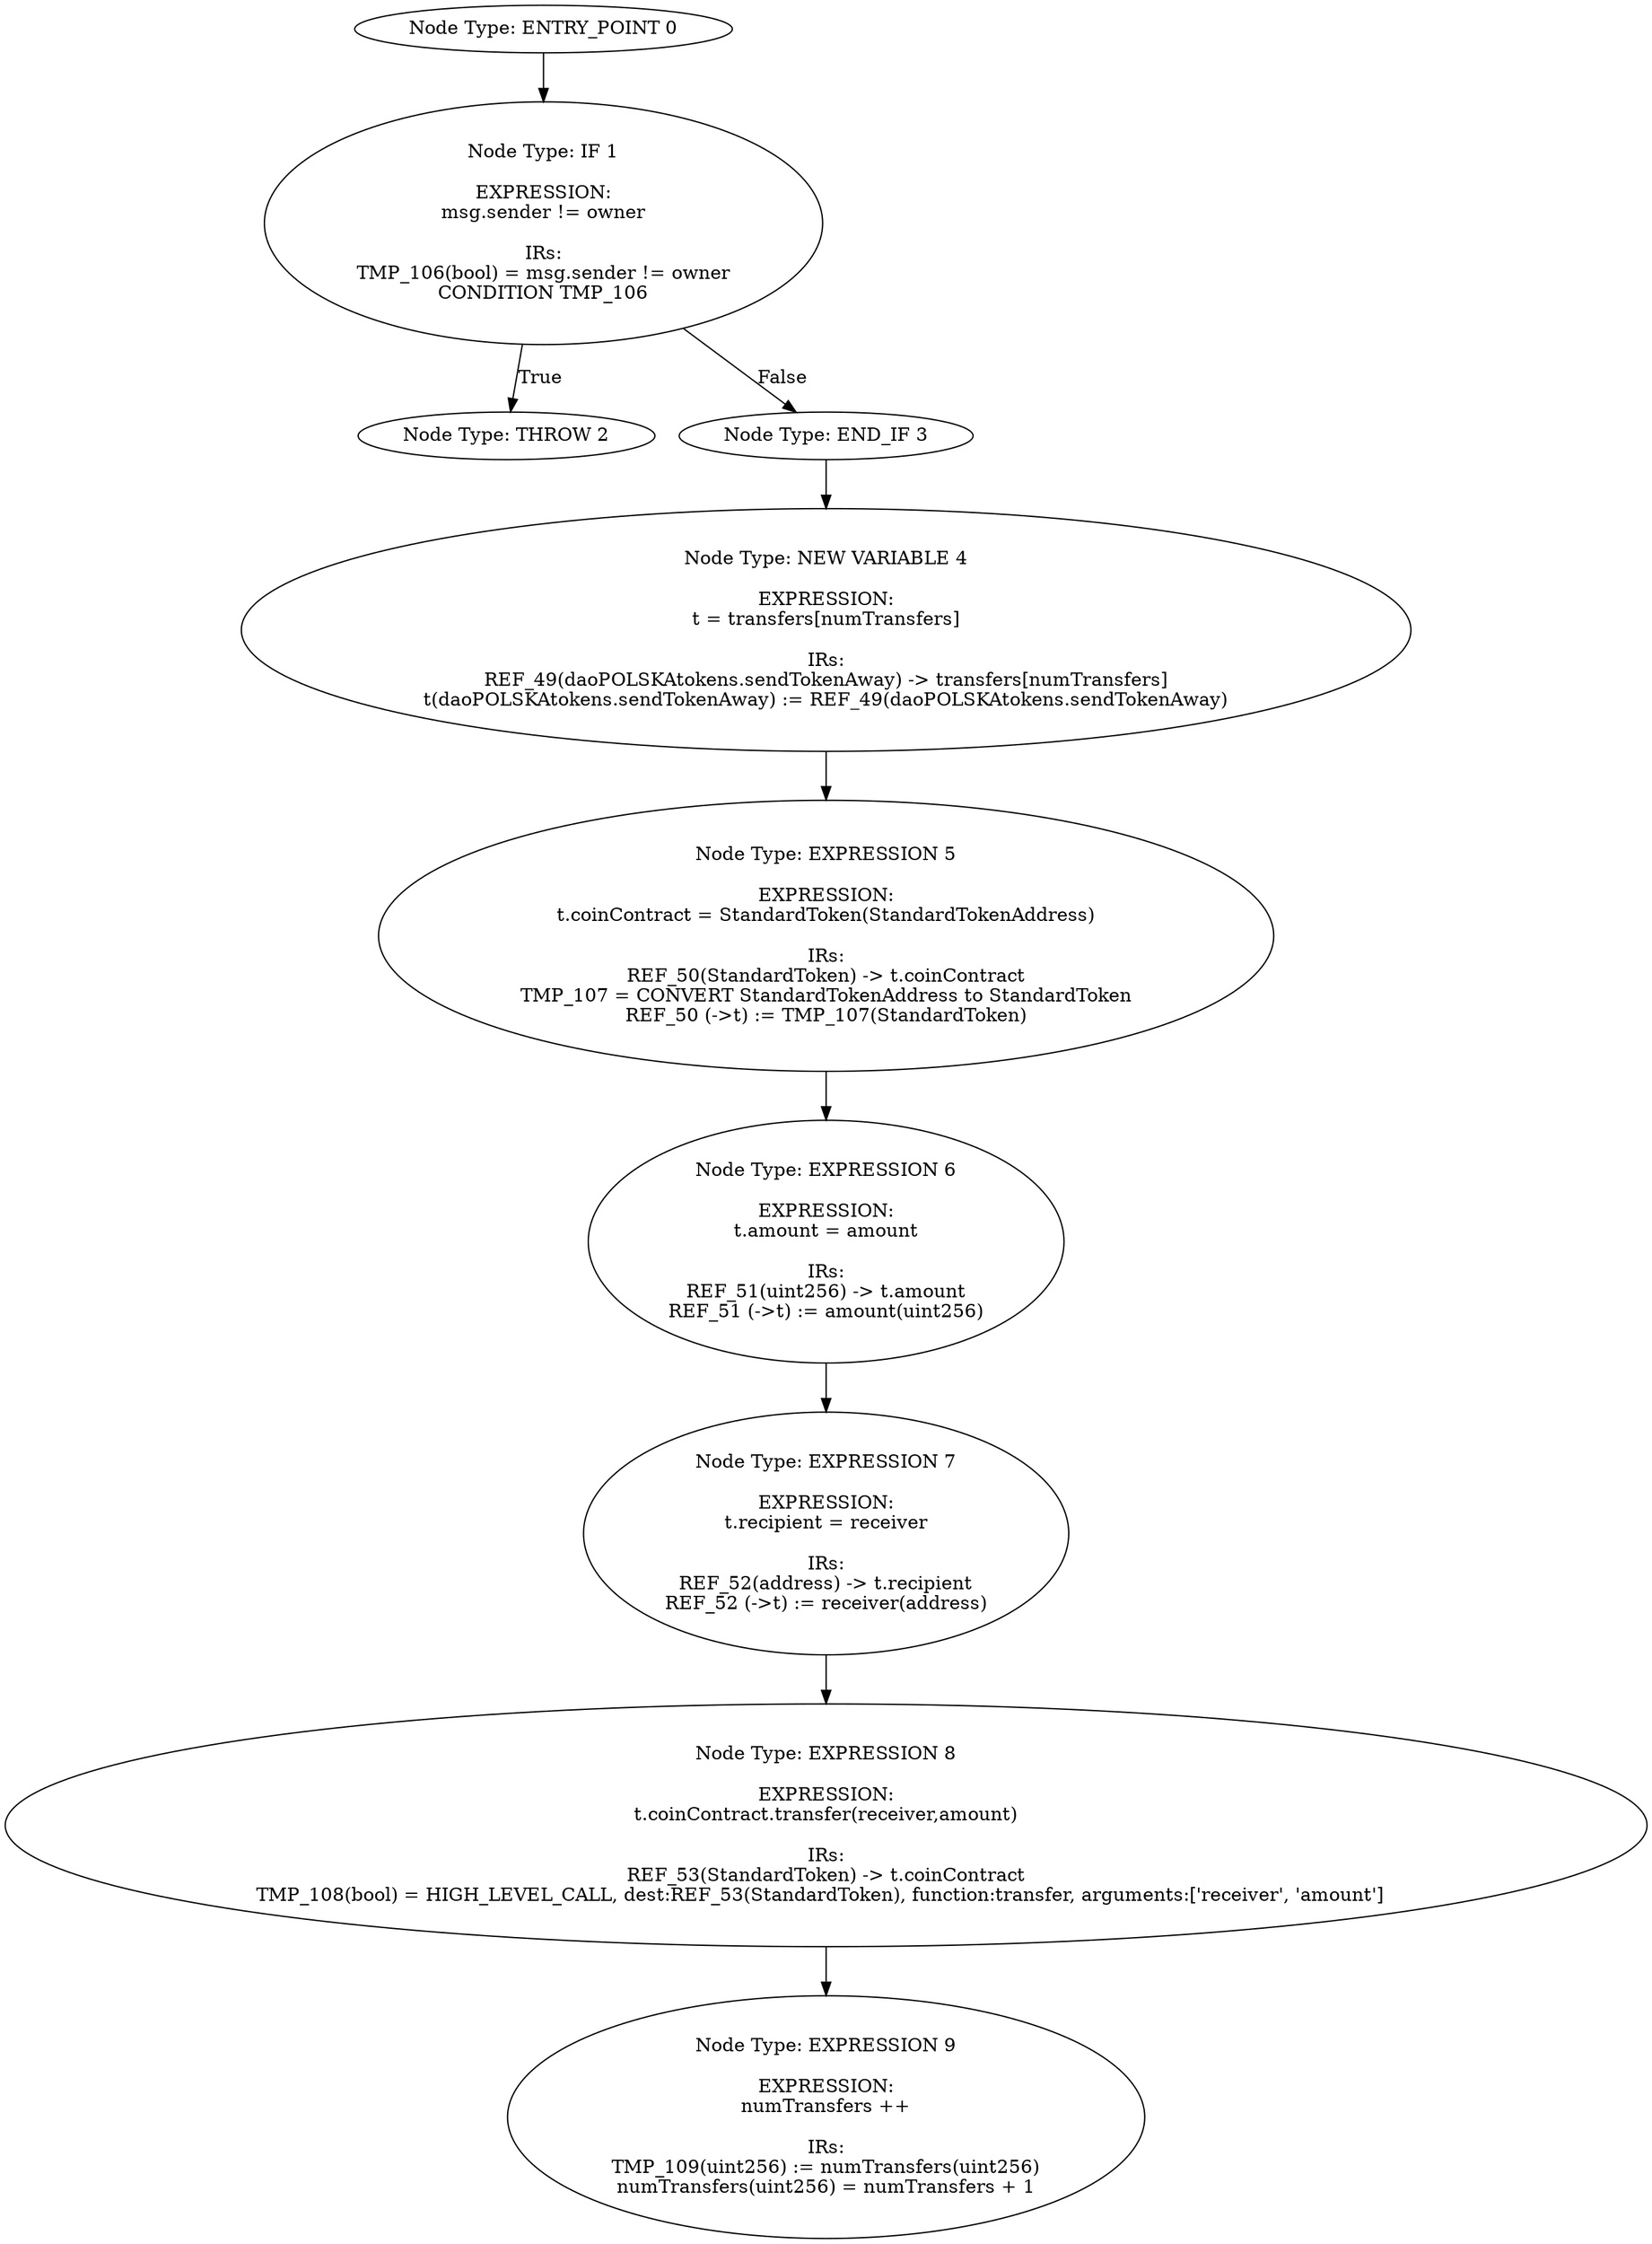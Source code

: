 digraph{
0[label="Node Type: ENTRY_POINT 0
"];
0->1;
1[label="Node Type: IF 1

EXPRESSION:
msg.sender != owner

IRs:
TMP_106(bool) = msg.sender != owner
CONDITION TMP_106"];
1->2[label="True"];
1->3[label="False"];
2[label="Node Type: THROW 2
"];
3[label="Node Type: END_IF 3
"];
3->4;
4[label="Node Type: NEW VARIABLE 4

EXPRESSION:
t = transfers[numTransfers]

IRs:
REF_49(daoPOLSKAtokens.sendTokenAway) -> transfers[numTransfers]
t(daoPOLSKAtokens.sendTokenAway) := REF_49(daoPOLSKAtokens.sendTokenAway)"];
4->5;
5[label="Node Type: EXPRESSION 5

EXPRESSION:
t.coinContract = StandardToken(StandardTokenAddress)

IRs:
REF_50(StandardToken) -> t.coinContract
TMP_107 = CONVERT StandardTokenAddress to StandardToken
REF_50 (->t) := TMP_107(StandardToken)"];
5->6;
6[label="Node Type: EXPRESSION 6

EXPRESSION:
t.amount = amount

IRs:
REF_51(uint256) -> t.amount
REF_51 (->t) := amount(uint256)"];
6->7;
7[label="Node Type: EXPRESSION 7

EXPRESSION:
t.recipient = receiver

IRs:
REF_52(address) -> t.recipient
REF_52 (->t) := receiver(address)"];
7->8;
8[label="Node Type: EXPRESSION 8

EXPRESSION:
t.coinContract.transfer(receiver,amount)

IRs:
REF_53(StandardToken) -> t.coinContract
TMP_108(bool) = HIGH_LEVEL_CALL, dest:REF_53(StandardToken), function:transfer, arguments:['receiver', 'amount']  "];
8->9;
9[label="Node Type: EXPRESSION 9

EXPRESSION:
numTransfers ++

IRs:
TMP_109(uint256) := numTransfers(uint256)
numTransfers(uint256) = numTransfers + 1"];
}
